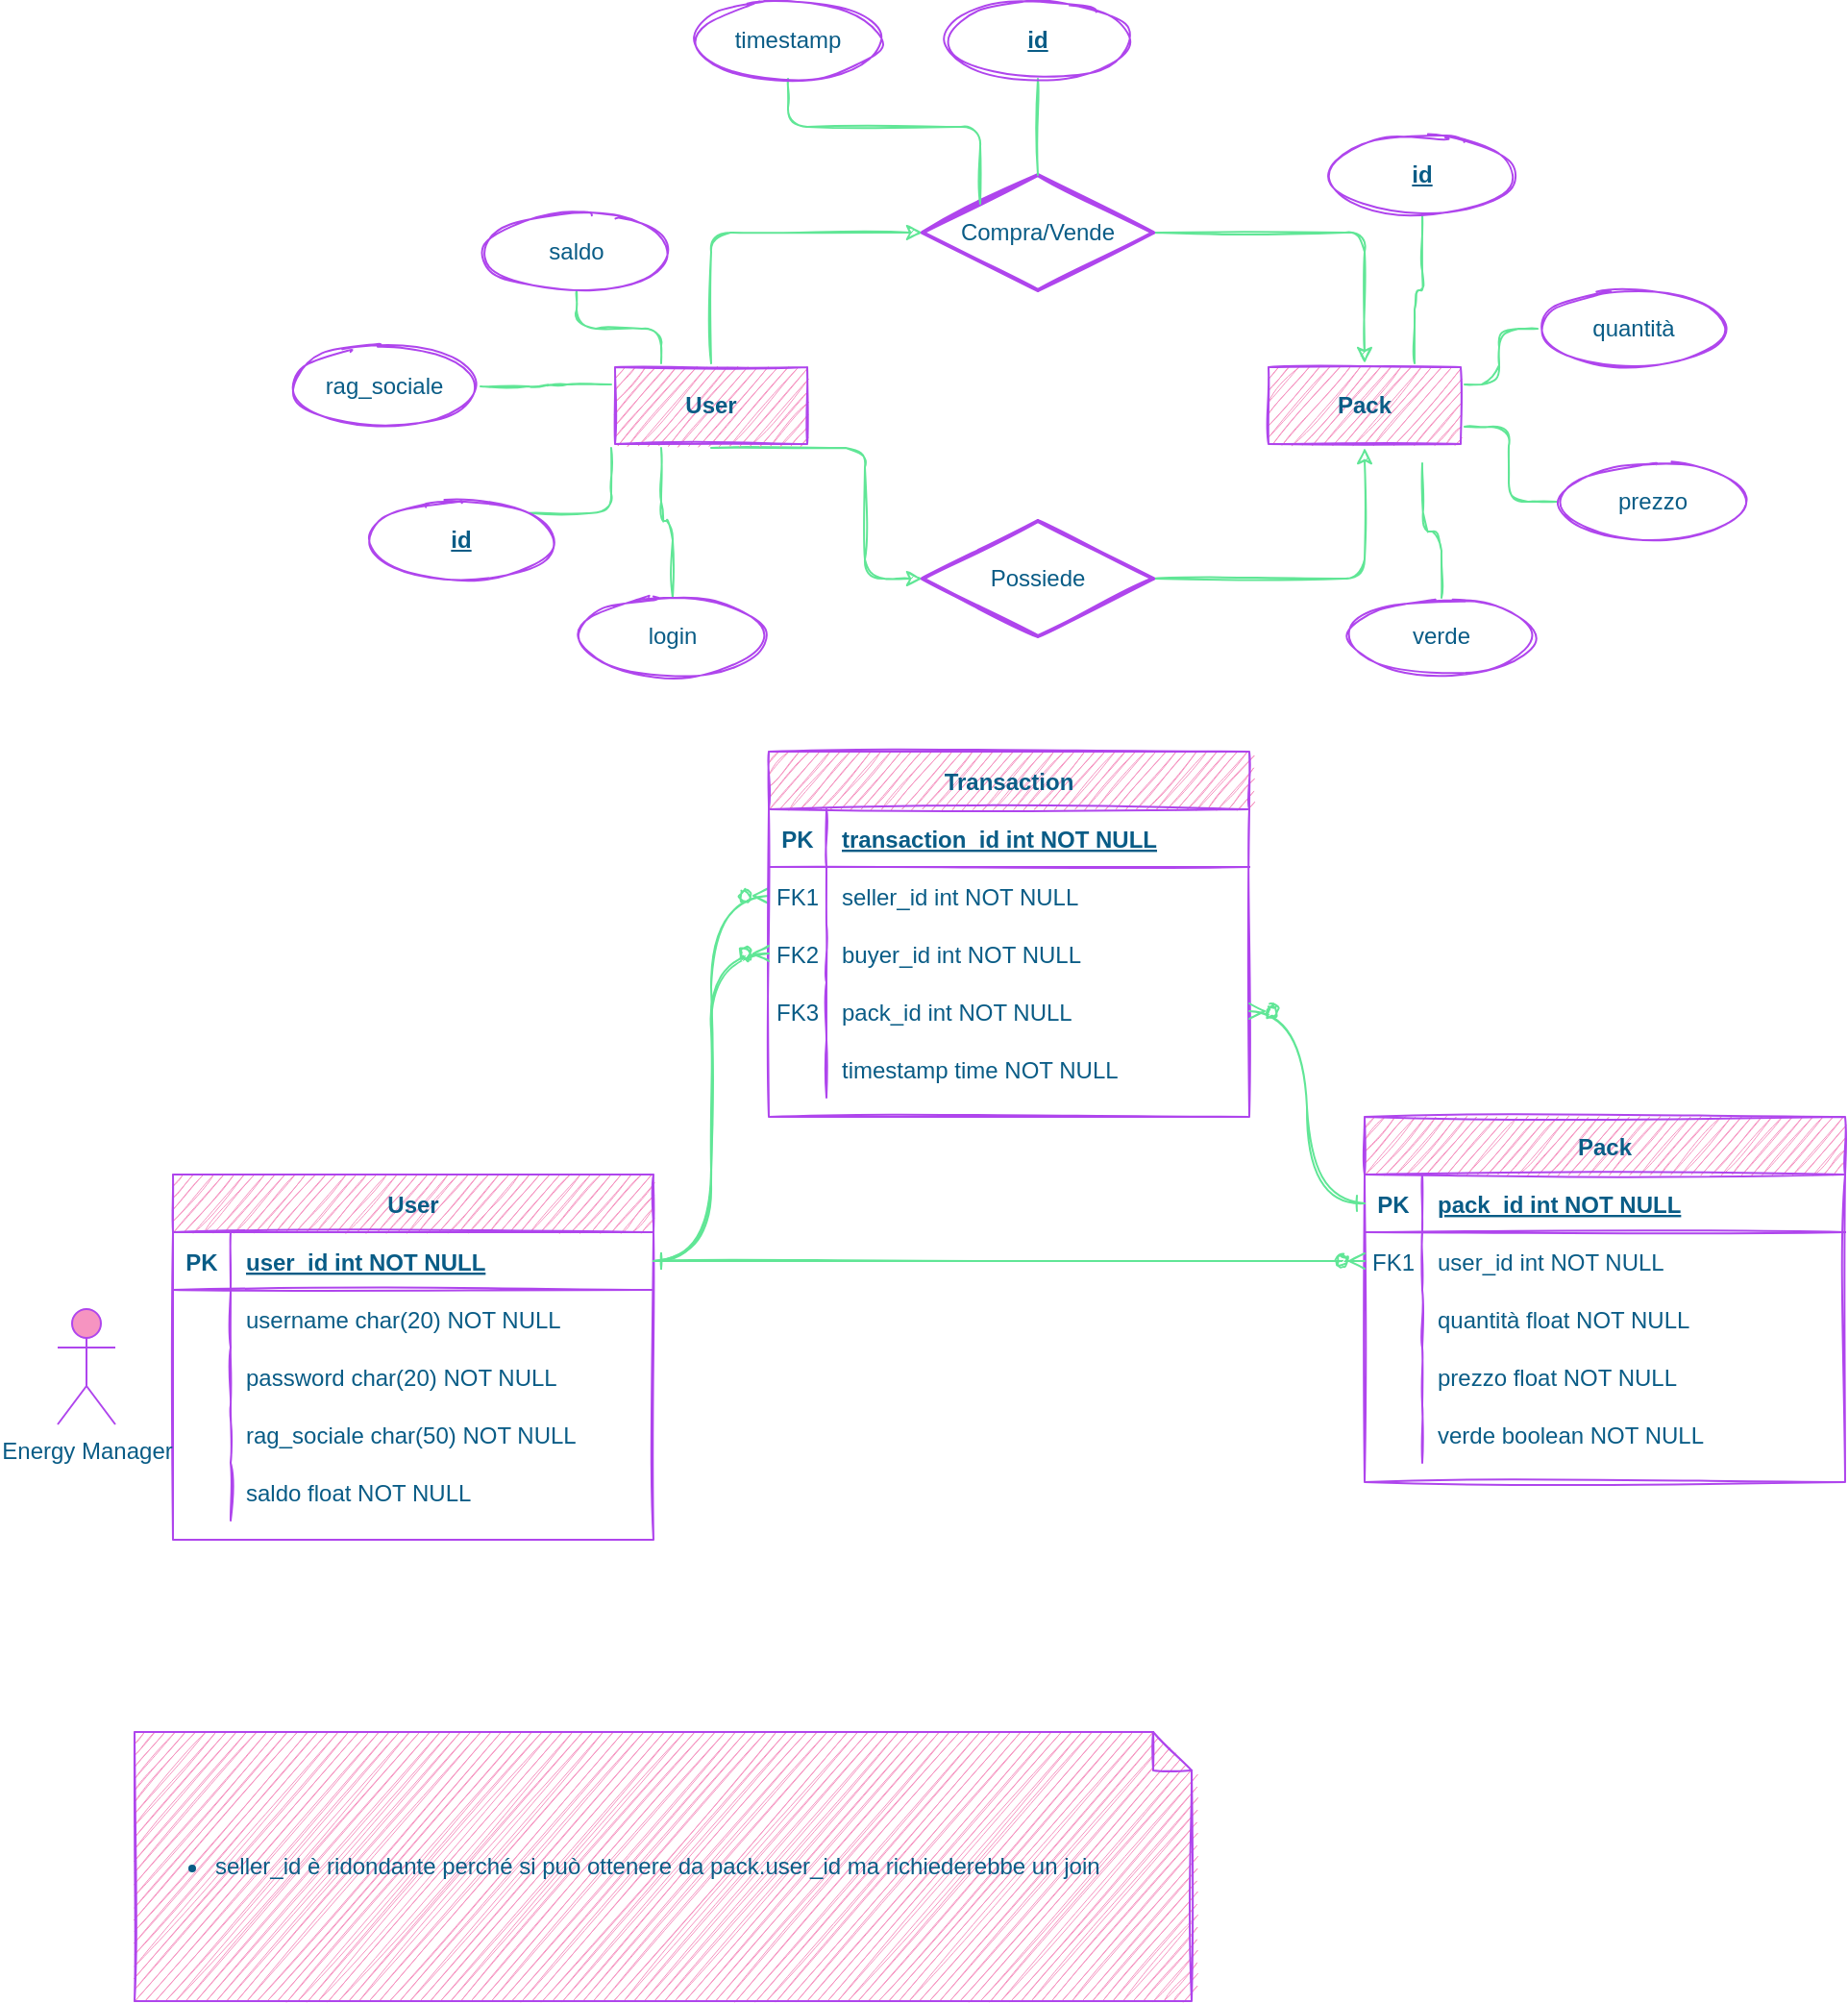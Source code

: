 <mxfile version="15.7.3" type="github">
  <diagram id="R2lEEEUBdFMjLlhIrx00" name="Page-1">
    <mxGraphModel dx="2148" dy="1965" grid="1" gridSize="10" guides="1" tooltips="1" connect="1" arrows="1" fold="1" page="1" pageScale="1" pageWidth="850" pageHeight="1100" math="0" shadow="0" extFonts="Permanent Marker^https://fonts.googleapis.com/css?family=Permanent+Marker">
      <root>
        <mxCell id="0" />
        <mxCell id="1" parent="0" />
        <mxCell id="C-vyLk0tnHw3VtMMgP7b-1" value="" style="edgeStyle=entityRelationEdgeStyle;endArrow=ERzeroToMany;startArrow=ERone;endFill=1;startFill=0;entryX=0;entryY=0.5;entryDx=0;entryDy=0;sketch=1;rounded=0;curved=1;strokeColor=#60E696;fontColor=#095C86;" parent="1" source="C-vyLk0tnHw3VtMMgP7b-24" target="C-vyLk0tnHw3VtMMgP7b-6" edge="1">
          <mxGeometry width="100" height="100" relative="1" as="geometry">
            <mxPoint x="370" y="490" as="sourcePoint" />
            <mxPoint x="440" y="620" as="targetPoint" />
          </mxGeometry>
        </mxCell>
        <mxCell id="C-vyLk0tnHw3VtMMgP7b-2" value="Transaction" style="shape=table;startSize=30;container=1;collapsible=1;childLayout=tableLayout;fixedRows=1;rowLines=0;fontStyle=1;align=center;resizeLast=1;sketch=1;rounded=0;fillColor=#F694C1;strokeColor=#AF45ED;fontColor=#095C86;" parent="1" vertex="1">
          <mxGeometry x="380" y="260" width="250" height="190" as="geometry" />
        </mxCell>
        <mxCell id="C-vyLk0tnHw3VtMMgP7b-3" value="" style="shape=partialRectangle;collapsible=0;dropTarget=0;pointerEvents=0;fillColor=none;points=[[0,0.5],[1,0.5]];portConstraint=eastwest;top=0;left=0;right=0;bottom=1;sketch=1;rounded=0;strokeColor=#AF45ED;fontColor=#095C86;" parent="C-vyLk0tnHw3VtMMgP7b-2" vertex="1">
          <mxGeometry y="30" width="250" height="30" as="geometry" />
        </mxCell>
        <mxCell id="C-vyLk0tnHw3VtMMgP7b-4" value="PK" style="shape=partialRectangle;overflow=hidden;connectable=0;fillColor=none;top=0;left=0;bottom=0;right=0;fontStyle=1;sketch=1;rounded=0;strokeColor=#AF45ED;fontColor=#095C86;" parent="C-vyLk0tnHw3VtMMgP7b-3" vertex="1">
          <mxGeometry width="30" height="30" as="geometry">
            <mxRectangle width="30" height="30" as="alternateBounds" />
          </mxGeometry>
        </mxCell>
        <mxCell id="C-vyLk0tnHw3VtMMgP7b-5" value="transaction_id int NOT NULL " style="shape=partialRectangle;overflow=hidden;connectable=0;fillColor=none;top=0;left=0;bottom=0;right=0;align=left;spacingLeft=6;fontStyle=5;sketch=1;rounded=0;strokeColor=#AF45ED;fontColor=#095C86;" parent="C-vyLk0tnHw3VtMMgP7b-3" vertex="1">
          <mxGeometry x="30" width="220" height="30" as="geometry">
            <mxRectangle width="220" height="30" as="alternateBounds" />
          </mxGeometry>
        </mxCell>
        <mxCell id="C-vyLk0tnHw3VtMMgP7b-6" value="" style="shape=partialRectangle;collapsible=0;dropTarget=0;pointerEvents=0;fillColor=none;points=[[0,0.5],[1,0.5]];portConstraint=eastwest;top=0;left=0;right=0;bottom=0;sketch=1;rounded=0;strokeColor=#AF45ED;fontColor=#095C86;" parent="C-vyLk0tnHw3VtMMgP7b-2" vertex="1">
          <mxGeometry y="60" width="250" height="30" as="geometry" />
        </mxCell>
        <mxCell id="C-vyLk0tnHw3VtMMgP7b-7" value="FK1" style="shape=partialRectangle;overflow=hidden;connectable=0;fillColor=none;top=0;left=0;bottom=0;right=0;sketch=1;rounded=0;strokeColor=#AF45ED;fontColor=#095C86;" parent="C-vyLk0tnHw3VtMMgP7b-6" vertex="1">
          <mxGeometry width="30" height="30" as="geometry">
            <mxRectangle width="30" height="30" as="alternateBounds" />
          </mxGeometry>
        </mxCell>
        <mxCell id="C-vyLk0tnHw3VtMMgP7b-8" value="seller_id int NOT NULL" style="shape=partialRectangle;overflow=hidden;connectable=0;fillColor=none;top=0;left=0;bottom=0;right=0;align=left;spacingLeft=6;sketch=1;rounded=0;strokeColor=#AF45ED;fontColor=#095C86;" parent="C-vyLk0tnHw3VtMMgP7b-6" vertex="1">
          <mxGeometry x="30" width="220" height="30" as="geometry">
            <mxRectangle width="220" height="30" as="alternateBounds" />
          </mxGeometry>
        </mxCell>
        <mxCell id="VurTRdp8EclPyEUgKYpw-1" value="" style="shape=partialRectangle;collapsible=0;dropTarget=0;pointerEvents=0;fillColor=none;points=[[0,0.5],[1,0.5]];portConstraint=eastwest;top=0;left=0;right=0;bottom=0;sketch=1;rounded=0;strokeColor=#AF45ED;fontColor=#095C86;" vertex="1" parent="C-vyLk0tnHw3VtMMgP7b-2">
          <mxGeometry y="90" width="250" height="30" as="geometry" />
        </mxCell>
        <mxCell id="VurTRdp8EclPyEUgKYpw-2" value="FK2" style="shape=partialRectangle;overflow=hidden;connectable=0;fillColor=none;top=0;left=0;bottom=0;right=0;sketch=1;rounded=0;strokeColor=#AF45ED;fontColor=#095C86;" vertex="1" parent="VurTRdp8EclPyEUgKYpw-1">
          <mxGeometry width="30" height="30" as="geometry">
            <mxRectangle width="30" height="30" as="alternateBounds" />
          </mxGeometry>
        </mxCell>
        <mxCell id="VurTRdp8EclPyEUgKYpw-3" value="buyer_id int NOT NULL" style="shape=partialRectangle;overflow=hidden;connectable=0;fillColor=none;top=0;left=0;bottom=0;right=0;align=left;spacingLeft=6;sketch=1;rounded=0;strokeColor=#AF45ED;fontColor=#095C86;" vertex="1" parent="VurTRdp8EclPyEUgKYpw-1">
          <mxGeometry x="30" width="220" height="30" as="geometry">
            <mxRectangle width="220" height="30" as="alternateBounds" />
          </mxGeometry>
        </mxCell>
        <mxCell id="C-vyLk0tnHw3VtMMgP7b-9" value="" style="shape=partialRectangle;collapsible=0;dropTarget=0;pointerEvents=0;fillColor=none;points=[[0,0.5],[1,0.5]];portConstraint=eastwest;top=0;left=0;right=0;bottom=0;sketch=1;rounded=0;strokeColor=#AF45ED;fontColor=#095C86;" parent="C-vyLk0tnHw3VtMMgP7b-2" vertex="1">
          <mxGeometry y="120" width="250" height="30" as="geometry" />
        </mxCell>
        <mxCell id="C-vyLk0tnHw3VtMMgP7b-10" value="FK3" style="shape=partialRectangle;overflow=hidden;connectable=0;fillColor=none;top=0;left=0;bottom=0;right=0;sketch=1;rounded=0;strokeColor=#AF45ED;fontColor=#095C86;" parent="C-vyLk0tnHw3VtMMgP7b-9" vertex="1">
          <mxGeometry width="30" height="30" as="geometry">
            <mxRectangle width="30" height="30" as="alternateBounds" />
          </mxGeometry>
        </mxCell>
        <mxCell id="C-vyLk0tnHw3VtMMgP7b-11" value="pack_id int NOT NULL" style="shape=partialRectangle;overflow=hidden;connectable=0;fillColor=none;top=0;left=0;bottom=0;right=0;align=left;spacingLeft=6;sketch=1;rounded=0;strokeColor=#AF45ED;fontColor=#095C86;" parent="C-vyLk0tnHw3VtMMgP7b-9" vertex="1">
          <mxGeometry x="30" width="220" height="30" as="geometry">
            <mxRectangle width="220" height="30" as="alternateBounds" />
          </mxGeometry>
        </mxCell>
        <mxCell id="VurTRdp8EclPyEUgKYpw-6" value="" style="shape=partialRectangle;collapsible=0;dropTarget=0;pointerEvents=0;fillColor=none;points=[[0,0.5],[1,0.5]];portConstraint=eastwest;top=0;left=0;right=0;bottom=0;sketch=1;rounded=0;strokeColor=#AF45ED;fontColor=#095C86;" vertex="1" parent="C-vyLk0tnHw3VtMMgP7b-2">
          <mxGeometry y="150" width="250" height="30" as="geometry" />
        </mxCell>
        <mxCell id="VurTRdp8EclPyEUgKYpw-7" value="" style="shape=partialRectangle;overflow=hidden;connectable=0;fillColor=none;top=0;left=0;bottom=0;right=0;sketch=1;rounded=0;strokeColor=#AF45ED;fontColor=#095C86;" vertex="1" parent="VurTRdp8EclPyEUgKYpw-6">
          <mxGeometry width="30" height="30" as="geometry">
            <mxRectangle width="30" height="30" as="alternateBounds" />
          </mxGeometry>
        </mxCell>
        <mxCell id="VurTRdp8EclPyEUgKYpw-8" value="timestamp time NOT NULL" style="shape=partialRectangle;overflow=hidden;connectable=0;fillColor=none;top=0;left=0;bottom=0;right=0;align=left;spacingLeft=6;sketch=1;rounded=0;strokeColor=#AF45ED;fontColor=#095C86;" vertex="1" parent="VurTRdp8EclPyEUgKYpw-6">
          <mxGeometry x="30" width="220" height="30" as="geometry">
            <mxRectangle width="220" height="30" as="alternateBounds" />
          </mxGeometry>
        </mxCell>
        <mxCell id="C-vyLk0tnHw3VtMMgP7b-13" value="Pack" style="shape=table;startSize=30;container=1;collapsible=1;childLayout=tableLayout;fixedRows=1;rowLines=0;fontStyle=1;align=center;resizeLast=1;sketch=1;rounded=0;fillColor=#F694C1;strokeColor=#AF45ED;fontColor=#095C86;" parent="1" vertex="1">
          <mxGeometry x="690" y="450" width="250" height="190" as="geometry" />
        </mxCell>
        <mxCell id="C-vyLk0tnHw3VtMMgP7b-14" value="" style="shape=partialRectangle;collapsible=0;dropTarget=0;pointerEvents=0;fillColor=none;points=[[0,0.5],[1,0.5]];portConstraint=eastwest;top=0;left=0;right=0;bottom=1;sketch=1;rounded=0;strokeColor=#AF45ED;fontColor=#095C86;" parent="C-vyLk0tnHw3VtMMgP7b-13" vertex="1">
          <mxGeometry y="30" width="250" height="30" as="geometry" />
        </mxCell>
        <mxCell id="C-vyLk0tnHw3VtMMgP7b-15" value="PK" style="shape=partialRectangle;overflow=hidden;connectable=0;fillColor=none;top=0;left=0;bottom=0;right=0;fontStyle=1;sketch=1;rounded=0;strokeColor=#AF45ED;fontColor=#095C86;" parent="C-vyLk0tnHw3VtMMgP7b-14" vertex="1">
          <mxGeometry width="30" height="30" as="geometry">
            <mxRectangle width="30" height="30" as="alternateBounds" />
          </mxGeometry>
        </mxCell>
        <mxCell id="C-vyLk0tnHw3VtMMgP7b-16" value="pack_id int NOT NULL " style="shape=partialRectangle;overflow=hidden;connectable=0;fillColor=none;top=0;left=0;bottom=0;right=0;align=left;spacingLeft=6;fontStyle=5;sketch=1;rounded=0;strokeColor=#AF45ED;fontColor=#095C86;" parent="C-vyLk0tnHw3VtMMgP7b-14" vertex="1">
          <mxGeometry x="30" width="220" height="30" as="geometry">
            <mxRectangle width="220" height="30" as="alternateBounds" />
          </mxGeometry>
        </mxCell>
        <mxCell id="C-vyLk0tnHw3VtMMgP7b-17" value="" style="shape=partialRectangle;collapsible=0;dropTarget=0;pointerEvents=0;fillColor=none;points=[[0,0.5],[1,0.5]];portConstraint=eastwest;top=0;left=0;right=0;bottom=0;sketch=1;rounded=0;strokeColor=#AF45ED;fontColor=#095C86;" parent="C-vyLk0tnHw3VtMMgP7b-13" vertex="1">
          <mxGeometry y="60" width="250" height="30" as="geometry" />
        </mxCell>
        <mxCell id="C-vyLk0tnHw3VtMMgP7b-18" value="FK1" style="shape=partialRectangle;overflow=hidden;connectable=0;fillColor=none;top=0;left=0;bottom=0;right=0;sketch=1;rounded=0;strokeColor=#AF45ED;fontColor=#095C86;" parent="C-vyLk0tnHw3VtMMgP7b-17" vertex="1">
          <mxGeometry width="30" height="30" as="geometry">
            <mxRectangle width="30" height="30" as="alternateBounds" />
          </mxGeometry>
        </mxCell>
        <mxCell id="C-vyLk0tnHw3VtMMgP7b-19" value="user_id int NOT NULL" style="shape=partialRectangle;overflow=hidden;connectable=0;fillColor=none;top=0;left=0;bottom=0;right=0;align=left;spacingLeft=6;sketch=1;rounded=0;strokeColor=#AF45ED;fontColor=#095C86;" parent="C-vyLk0tnHw3VtMMgP7b-17" vertex="1">
          <mxGeometry x="30" width="220" height="30" as="geometry">
            <mxRectangle width="220" height="30" as="alternateBounds" />
          </mxGeometry>
        </mxCell>
        <mxCell id="C-vyLk0tnHw3VtMMgP7b-20" value="" style="shape=partialRectangle;collapsible=0;dropTarget=0;pointerEvents=0;fillColor=none;points=[[0,0.5],[1,0.5]];portConstraint=eastwest;top=0;left=0;right=0;bottom=0;sketch=1;rounded=0;strokeColor=#AF45ED;fontColor=#095C86;" parent="C-vyLk0tnHw3VtMMgP7b-13" vertex="1">
          <mxGeometry y="90" width="250" height="30" as="geometry" />
        </mxCell>
        <mxCell id="C-vyLk0tnHw3VtMMgP7b-21" value="" style="shape=partialRectangle;overflow=hidden;connectable=0;fillColor=none;top=0;left=0;bottom=0;right=0;sketch=1;rounded=0;strokeColor=#AF45ED;fontColor=#095C86;" parent="C-vyLk0tnHw3VtMMgP7b-20" vertex="1">
          <mxGeometry width="30" height="30" as="geometry">
            <mxRectangle width="30" height="30" as="alternateBounds" />
          </mxGeometry>
        </mxCell>
        <mxCell id="C-vyLk0tnHw3VtMMgP7b-22" value="quantità float NOT NULL" style="shape=partialRectangle;overflow=hidden;connectable=0;fillColor=none;top=0;left=0;bottom=0;right=0;align=left;spacingLeft=6;sketch=1;rounded=0;strokeColor=#AF45ED;fontColor=#095C86;" parent="C-vyLk0tnHw3VtMMgP7b-20" vertex="1">
          <mxGeometry x="30" width="220" height="30" as="geometry">
            <mxRectangle width="220" height="30" as="alternateBounds" />
          </mxGeometry>
        </mxCell>
        <mxCell id="VurTRdp8EclPyEUgKYpw-23" value="" style="shape=partialRectangle;collapsible=0;dropTarget=0;pointerEvents=0;fillColor=none;points=[[0,0.5],[1,0.5]];portConstraint=eastwest;top=0;left=0;right=0;bottom=0;sketch=1;rounded=0;strokeColor=#AF45ED;fontColor=#095C86;" vertex="1" parent="C-vyLk0tnHw3VtMMgP7b-13">
          <mxGeometry y="120" width="250" height="30" as="geometry" />
        </mxCell>
        <mxCell id="VurTRdp8EclPyEUgKYpw-24" value="" style="shape=partialRectangle;overflow=hidden;connectable=0;fillColor=none;top=0;left=0;bottom=0;right=0;sketch=1;rounded=0;strokeColor=#AF45ED;fontColor=#095C86;" vertex="1" parent="VurTRdp8EclPyEUgKYpw-23">
          <mxGeometry width="30" height="30" as="geometry">
            <mxRectangle width="30" height="30" as="alternateBounds" />
          </mxGeometry>
        </mxCell>
        <mxCell id="VurTRdp8EclPyEUgKYpw-25" value="prezzo float NOT NULL" style="shape=partialRectangle;overflow=hidden;connectable=0;fillColor=none;top=0;left=0;bottom=0;right=0;align=left;spacingLeft=6;sketch=1;rounded=0;strokeColor=#AF45ED;fontColor=#095C86;" vertex="1" parent="VurTRdp8EclPyEUgKYpw-23">
          <mxGeometry x="30" width="220" height="30" as="geometry">
            <mxRectangle width="220" height="30" as="alternateBounds" />
          </mxGeometry>
        </mxCell>
        <mxCell id="VurTRdp8EclPyEUgKYpw-26" value="" style="shape=partialRectangle;collapsible=0;dropTarget=0;pointerEvents=0;fillColor=none;points=[[0,0.5],[1,0.5]];portConstraint=eastwest;top=0;left=0;right=0;bottom=0;sketch=1;rounded=0;strokeColor=#AF45ED;fontColor=#095C86;" vertex="1" parent="C-vyLk0tnHw3VtMMgP7b-13">
          <mxGeometry y="150" width="250" height="30" as="geometry" />
        </mxCell>
        <mxCell id="VurTRdp8EclPyEUgKYpw-27" value="" style="shape=partialRectangle;overflow=hidden;connectable=0;fillColor=none;top=0;left=0;bottom=0;right=0;sketch=1;rounded=0;strokeColor=#AF45ED;fontColor=#095C86;" vertex="1" parent="VurTRdp8EclPyEUgKYpw-26">
          <mxGeometry width="30" height="30" as="geometry">
            <mxRectangle width="30" height="30" as="alternateBounds" />
          </mxGeometry>
        </mxCell>
        <mxCell id="VurTRdp8EclPyEUgKYpw-28" value="verde boolean NOT NULL" style="shape=partialRectangle;overflow=hidden;connectable=0;fillColor=none;top=0;left=0;bottom=0;right=0;align=left;spacingLeft=6;sketch=1;rounded=0;strokeColor=#AF45ED;fontColor=#095C86;" vertex="1" parent="VurTRdp8EclPyEUgKYpw-26">
          <mxGeometry x="30" width="220" height="30" as="geometry">
            <mxRectangle width="220" height="30" as="alternateBounds" />
          </mxGeometry>
        </mxCell>
        <mxCell id="C-vyLk0tnHw3VtMMgP7b-23" value="User" style="shape=table;startSize=30;container=1;collapsible=1;childLayout=tableLayout;fixedRows=1;rowLines=0;fontStyle=1;align=center;resizeLast=1;sketch=1;rounded=0;fillColor=#F694C1;strokeColor=#AF45ED;fontColor=#095C86;" parent="1" vertex="1">
          <mxGeometry x="70" y="480" width="250" height="190" as="geometry" />
        </mxCell>
        <mxCell id="C-vyLk0tnHw3VtMMgP7b-24" value="" style="shape=partialRectangle;collapsible=0;dropTarget=0;pointerEvents=0;fillColor=none;points=[[0,0.5],[1,0.5]];portConstraint=eastwest;top=0;left=0;right=0;bottom=1;sketch=1;rounded=0;strokeColor=#AF45ED;fontColor=#095C86;" parent="C-vyLk0tnHw3VtMMgP7b-23" vertex="1">
          <mxGeometry y="30" width="250" height="30" as="geometry" />
        </mxCell>
        <mxCell id="C-vyLk0tnHw3VtMMgP7b-25" value="PK" style="shape=partialRectangle;overflow=hidden;connectable=0;fillColor=none;top=0;left=0;bottom=0;right=0;fontStyle=1;sketch=1;rounded=0;strokeColor=#AF45ED;fontColor=#095C86;" parent="C-vyLk0tnHw3VtMMgP7b-24" vertex="1">
          <mxGeometry width="30" height="30" as="geometry">
            <mxRectangle width="30" height="30" as="alternateBounds" />
          </mxGeometry>
        </mxCell>
        <mxCell id="C-vyLk0tnHw3VtMMgP7b-26" value="user_id int NOT NULL " style="shape=partialRectangle;overflow=hidden;connectable=0;fillColor=none;top=0;left=0;bottom=0;right=0;align=left;spacingLeft=6;fontStyle=5;sketch=1;rounded=0;strokeColor=#AF45ED;fontColor=#095C86;" parent="C-vyLk0tnHw3VtMMgP7b-24" vertex="1">
          <mxGeometry x="30" width="220" height="30" as="geometry">
            <mxRectangle width="220" height="30" as="alternateBounds" />
          </mxGeometry>
        </mxCell>
        <mxCell id="C-vyLk0tnHw3VtMMgP7b-27" value="" style="shape=partialRectangle;collapsible=0;dropTarget=0;pointerEvents=0;fillColor=none;points=[[0,0.5],[1,0.5]];portConstraint=eastwest;top=0;left=0;right=0;bottom=0;sketch=1;rounded=0;strokeColor=#AF45ED;fontColor=#095C86;" parent="C-vyLk0tnHw3VtMMgP7b-23" vertex="1">
          <mxGeometry y="60" width="250" height="30" as="geometry" />
        </mxCell>
        <mxCell id="C-vyLk0tnHw3VtMMgP7b-28" value="" style="shape=partialRectangle;overflow=hidden;connectable=0;fillColor=none;top=0;left=0;bottom=0;right=0;sketch=1;rounded=0;strokeColor=#AF45ED;fontColor=#095C86;" parent="C-vyLk0tnHw3VtMMgP7b-27" vertex="1">
          <mxGeometry width="30" height="30" as="geometry">
            <mxRectangle width="30" height="30" as="alternateBounds" />
          </mxGeometry>
        </mxCell>
        <mxCell id="C-vyLk0tnHw3VtMMgP7b-29" value="username char(20) NOT NULL" style="shape=partialRectangle;overflow=hidden;connectable=0;fillColor=none;top=0;left=0;bottom=0;right=0;align=left;spacingLeft=6;sketch=1;rounded=0;strokeColor=#AF45ED;fontColor=#095C86;" parent="C-vyLk0tnHw3VtMMgP7b-27" vertex="1">
          <mxGeometry x="30" width="220" height="30" as="geometry">
            <mxRectangle width="220" height="30" as="alternateBounds" />
          </mxGeometry>
        </mxCell>
        <mxCell id="VurTRdp8EclPyEUgKYpw-14" value="" style="shape=partialRectangle;collapsible=0;dropTarget=0;pointerEvents=0;fillColor=none;points=[[0,0.5],[1,0.5]];portConstraint=eastwest;top=0;left=0;right=0;bottom=0;sketch=1;rounded=0;strokeColor=#AF45ED;fontColor=#095C86;" vertex="1" parent="C-vyLk0tnHw3VtMMgP7b-23">
          <mxGeometry y="90" width="250" height="30" as="geometry" />
        </mxCell>
        <mxCell id="VurTRdp8EclPyEUgKYpw-15" value="" style="shape=partialRectangle;overflow=hidden;connectable=0;fillColor=none;top=0;left=0;bottom=0;right=0;sketch=1;rounded=0;strokeColor=#AF45ED;fontColor=#095C86;" vertex="1" parent="VurTRdp8EclPyEUgKYpw-14">
          <mxGeometry width="30" height="30" as="geometry">
            <mxRectangle width="30" height="30" as="alternateBounds" />
          </mxGeometry>
        </mxCell>
        <mxCell id="VurTRdp8EclPyEUgKYpw-16" value="password char(20) NOT NULL" style="shape=partialRectangle;overflow=hidden;connectable=0;fillColor=none;top=0;left=0;bottom=0;right=0;align=left;spacingLeft=6;sketch=1;rounded=0;strokeColor=#AF45ED;fontColor=#095C86;" vertex="1" parent="VurTRdp8EclPyEUgKYpw-14">
          <mxGeometry x="30" width="220" height="30" as="geometry">
            <mxRectangle width="220" height="30" as="alternateBounds" />
          </mxGeometry>
        </mxCell>
        <mxCell id="VurTRdp8EclPyEUgKYpw-17" value="" style="shape=partialRectangle;collapsible=0;dropTarget=0;pointerEvents=0;fillColor=none;points=[[0,0.5],[1,0.5]];portConstraint=eastwest;top=0;left=0;right=0;bottom=0;sketch=1;rounded=0;strokeColor=#AF45ED;fontColor=#095C86;" vertex="1" parent="C-vyLk0tnHw3VtMMgP7b-23">
          <mxGeometry y="120" width="250" height="30" as="geometry" />
        </mxCell>
        <mxCell id="VurTRdp8EclPyEUgKYpw-18" value="" style="shape=partialRectangle;overflow=hidden;connectable=0;fillColor=none;top=0;left=0;bottom=0;right=0;sketch=1;rounded=0;strokeColor=#AF45ED;fontColor=#095C86;" vertex="1" parent="VurTRdp8EclPyEUgKYpw-17">
          <mxGeometry width="30" height="30" as="geometry">
            <mxRectangle width="30" height="30" as="alternateBounds" />
          </mxGeometry>
        </mxCell>
        <mxCell id="VurTRdp8EclPyEUgKYpw-19" value="rag_sociale char(50) NOT NULL" style="shape=partialRectangle;overflow=hidden;connectable=0;fillColor=none;top=0;left=0;bottom=0;right=0;align=left;spacingLeft=6;sketch=1;rounded=0;strokeColor=#AF45ED;fontColor=#095C86;" vertex="1" parent="VurTRdp8EclPyEUgKYpw-17">
          <mxGeometry x="30" width="220" height="30" as="geometry">
            <mxRectangle width="220" height="30" as="alternateBounds" />
          </mxGeometry>
        </mxCell>
        <mxCell id="VurTRdp8EclPyEUgKYpw-20" value="" style="shape=partialRectangle;collapsible=0;dropTarget=0;pointerEvents=0;fillColor=none;points=[[0,0.5],[1,0.5]];portConstraint=eastwest;top=0;left=0;right=0;bottom=0;sketch=1;rounded=0;strokeColor=#AF45ED;fontColor=#095C86;" vertex="1" parent="C-vyLk0tnHw3VtMMgP7b-23">
          <mxGeometry y="150" width="250" height="30" as="geometry" />
        </mxCell>
        <mxCell id="VurTRdp8EclPyEUgKYpw-21" value="" style="shape=partialRectangle;overflow=hidden;connectable=0;fillColor=none;top=0;left=0;bottom=0;right=0;sketch=1;rounded=0;strokeColor=#AF45ED;fontColor=#095C86;" vertex="1" parent="VurTRdp8EclPyEUgKYpw-20">
          <mxGeometry width="30" height="30" as="geometry">
            <mxRectangle width="30" height="30" as="alternateBounds" />
          </mxGeometry>
        </mxCell>
        <mxCell id="VurTRdp8EclPyEUgKYpw-22" value="saldo float NOT NULL" style="shape=partialRectangle;overflow=hidden;connectable=0;fillColor=none;top=0;left=0;bottom=0;right=0;align=left;spacingLeft=6;sketch=1;rounded=0;strokeColor=#AF45ED;fontColor=#095C86;" vertex="1" parent="VurTRdp8EclPyEUgKYpw-20">
          <mxGeometry x="30" width="220" height="30" as="geometry">
            <mxRectangle width="220" height="30" as="alternateBounds" />
          </mxGeometry>
        </mxCell>
        <mxCell id="VurTRdp8EclPyEUgKYpw-4" value="Energy Manager" style="shape=umlActor;verticalLabelPosition=bottom;verticalAlign=top;html=1;outlineConnect=0;rounded=0;sketch=0;fontColor=#095C86;strokeColor=#AF45ED;fillColor=#F694C1;" vertex="1" parent="1">
          <mxGeometry x="10" y="550" width="30" height="60" as="geometry" />
        </mxCell>
        <mxCell id="VurTRdp8EclPyEUgKYpw-10" value="&lt;ul&gt;&lt;li&gt;&lt;div&gt;seller_id è ridondante perché si può ottenere da pack.user_id ma richiederebbe un join&lt;/div&gt;&lt;/li&gt;&lt;/ul&gt;" style="shape=note;size=20;whiteSpace=wrap;html=1;rounded=0;sketch=1;strokeColor=#AF45ED;fillColor=#F694C1;align=left;fontColor=#095C86;fillStyle=hachure;" vertex="1" parent="1">
          <mxGeometry x="50" y="770" width="550" height="140" as="geometry" />
        </mxCell>
        <mxCell id="VurTRdp8EclPyEUgKYpw-12" value="" style="edgeStyle=entityRelationEdgeStyle;endArrow=ERzeroToMany;startArrow=ERone;endFill=1;startFill=0;entryX=0;entryY=0.5;entryDx=0;entryDy=0;sketch=1;rounded=0;curved=1;strokeColor=#60E696;fontColor=#095C86;exitX=1;exitY=0.5;exitDx=0;exitDy=0;" edge="1" parent="1" source="C-vyLk0tnHw3VtMMgP7b-24" target="VurTRdp8EclPyEUgKYpw-1">
          <mxGeometry width="100" height="100" relative="1" as="geometry">
            <mxPoint x="310" y="510" as="sourcePoint" />
            <mxPoint x="400" y="425" as="targetPoint" />
          </mxGeometry>
        </mxCell>
        <mxCell id="C-vyLk0tnHw3VtMMgP7b-12" value="" style="edgeStyle=entityRelationEdgeStyle;endArrow=ERzeroToMany;startArrow=ERone;endFill=1;startFill=0;entryX=1;entryY=0.5;entryDx=0;entryDy=0;exitX=0;exitY=0.5;exitDx=0;exitDy=0;sketch=1;rounded=0;curved=1;strokeColor=#60E696;fontColor=#095C86;" parent="1" source="C-vyLk0tnHw3VtMMgP7b-14" target="C-vyLk0tnHw3VtMMgP7b-9" edge="1">
          <mxGeometry width="100" height="100" relative="1" as="geometry">
            <mxPoint x="460" y="205" as="sourcePoint" />
            <mxPoint x="400" y="180" as="targetPoint" />
          </mxGeometry>
        </mxCell>
        <mxCell id="VurTRdp8EclPyEUgKYpw-13" value="" style="edgeStyle=entityRelationEdgeStyle;endArrow=ERzeroToMany;startArrow=ERone;endFill=1;startFill=0;entryX=0;entryY=0.5;entryDx=0;entryDy=0;sketch=1;rounded=0;curved=1;strokeColor=#60E696;fontColor=#095C86;" edge="1" parent="1" source="C-vyLk0tnHw3VtMMgP7b-24" target="C-vyLk0tnHw3VtMMgP7b-17">
          <mxGeometry width="100" height="100" relative="1" as="geometry">
            <mxPoint x="310" y="502" as="sourcePoint" />
            <mxPoint x="400" y="420" as="targetPoint" />
          </mxGeometry>
        </mxCell>
        <mxCell id="VurTRdp8EclPyEUgKYpw-51" style="edgeStyle=orthogonalEdgeStyle;curved=0;rounded=1;sketch=1;orthogonalLoop=1;jettySize=auto;html=1;exitX=1;exitY=0.75;exitDx=0;exitDy=0;entryX=0;entryY=0.5;entryDx=0;entryDy=0;fontColor=#095C86;endArrow=none;endFill=0;strokeColor=#60E696;fillColor=#F694C1;" edge="1" parent="1" source="VurTRdp8EclPyEUgKYpw-29" target="VurTRdp8EclPyEUgKYpw-34">
          <mxGeometry relative="1" as="geometry" />
        </mxCell>
        <mxCell id="VurTRdp8EclPyEUgKYpw-52" style="edgeStyle=orthogonalEdgeStyle;curved=0;rounded=1;sketch=1;orthogonalLoop=1;jettySize=auto;html=1;exitX=1;exitY=0.25;exitDx=0;exitDy=0;entryX=0;entryY=0.5;entryDx=0;entryDy=0;fontColor=#095C86;endArrow=none;endFill=0;strokeColor=#60E696;fillColor=#F694C1;" edge="1" parent="1" source="VurTRdp8EclPyEUgKYpw-29" target="VurTRdp8EclPyEUgKYpw-35">
          <mxGeometry relative="1" as="geometry" />
        </mxCell>
        <mxCell id="VurTRdp8EclPyEUgKYpw-53" style="edgeStyle=orthogonalEdgeStyle;curved=0;rounded=1;sketch=1;orthogonalLoop=1;jettySize=auto;html=1;exitX=0.75;exitY=0;exitDx=0;exitDy=0;entryX=0.5;entryY=1;entryDx=0;entryDy=0;fontColor=#095C86;endArrow=none;endFill=0;strokeColor=#60E696;fillColor=#F694C1;" edge="1" parent="1" source="VurTRdp8EclPyEUgKYpw-29" target="VurTRdp8EclPyEUgKYpw-37">
          <mxGeometry relative="1" as="geometry" />
        </mxCell>
        <mxCell id="VurTRdp8EclPyEUgKYpw-29" value="&lt;b&gt;Pack&lt;/b&gt;" style="whiteSpace=wrap;html=1;align=center;rounded=0;sketch=1;fontColor=#095C86;strokeColor=#AF45ED;fillColor=#F694C1;strokeWidth=1;perimeterSpacing=2;" vertex="1" parent="1">
          <mxGeometry x="640" y="60" width="100" height="40" as="geometry" />
        </mxCell>
        <mxCell id="VurTRdp8EclPyEUgKYpw-44" style="edgeStyle=orthogonalEdgeStyle;curved=0;rounded=1;sketch=1;orthogonalLoop=1;jettySize=auto;html=1;exitX=0.5;exitY=1;exitDx=0;exitDy=0;entryX=0;entryY=0.5;entryDx=0;entryDy=0;fontColor=#095C86;strokeColor=#60E696;fillColor=#F694C1;endArrow=classic;endFill=1;" edge="1" parent="1" source="VurTRdp8EclPyEUgKYpw-30" target="VurTRdp8EclPyEUgKYpw-31">
          <mxGeometry relative="1" as="geometry" />
        </mxCell>
        <mxCell id="VurTRdp8EclPyEUgKYpw-30" value="&lt;b&gt;User&lt;/b&gt;" style="whiteSpace=wrap;html=1;align=center;rounded=0;sketch=1;fontColor=#095C86;strokeColor=#AF45ED;fillColor=#F694C1;perimeterSpacing=2;" vertex="1" parent="1">
          <mxGeometry x="300" y="60" width="100" height="40" as="geometry" />
        </mxCell>
        <mxCell id="VurTRdp8EclPyEUgKYpw-45" style="edgeStyle=orthogonalEdgeStyle;curved=0;rounded=1;sketch=1;orthogonalLoop=1;jettySize=auto;html=1;exitX=1;exitY=0.5;exitDx=0;exitDy=0;entryX=0.5;entryY=1;entryDx=0;entryDy=0;fontColor=#095C86;strokeColor=#60E696;fillColor=#F694C1;endArrow=classic;endFill=1;" edge="1" parent="1" source="VurTRdp8EclPyEUgKYpw-31" target="VurTRdp8EclPyEUgKYpw-29">
          <mxGeometry relative="1" as="geometry" />
        </mxCell>
        <mxCell id="VurTRdp8EclPyEUgKYpw-31" value="Possiede" style="shape=rhombus;perimeter=rhombusPerimeter;whiteSpace=wrap;html=1;align=center;rounded=0;sketch=1;fontColor=#095C86;strokeColor=#AF45ED;fillColor=none;strokeWidth=2;" vertex="1" parent="1">
          <mxGeometry x="460" y="140" width="120" height="60" as="geometry" />
        </mxCell>
        <mxCell id="VurTRdp8EclPyEUgKYpw-42" style="edgeStyle=orthogonalEdgeStyle;curved=0;rounded=1;sketch=1;orthogonalLoop=1;jettySize=auto;html=1;exitX=0.5;exitY=0;exitDx=0;exitDy=0;entryX=0;entryY=0.5;entryDx=0;entryDy=0;fontColor=#095C86;strokeColor=#60E696;fillColor=#F694C1;endArrow=classic;endFill=1;" edge="1" parent="1" source="VurTRdp8EclPyEUgKYpw-30" target="VurTRdp8EclPyEUgKYpw-32">
          <mxGeometry relative="1" as="geometry">
            <Array as="points">
              <mxPoint x="350" y="-10" />
            </Array>
          </mxGeometry>
        </mxCell>
        <mxCell id="VurTRdp8EclPyEUgKYpw-43" style="edgeStyle=orthogonalEdgeStyle;curved=0;rounded=1;sketch=1;orthogonalLoop=1;jettySize=auto;html=1;exitX=1;exitY=0.5;exitDx=0;exitDy=0;entryX=0.5;entryY=0;entryDx=0;entryDy=0;fontColor=#095C86;strokeColor=#60E696;fillColor=#F694C1;endArrow=classic;endFill=1;" edge="1" parent="1" source="VurTRdp8EclPyEUgKYpw-32" target="VurTRdp8EclPyEUgKYpw-29">
          <mxGeometry relative="1" as="geometry" />
        </mxCell>
        <mxCell id="VurTRdp8EclPyEUgKYpw-32" value="Compra/Vende" style="shape=rhombus;perimeter=rhombusPerimeter;whiteSpace=wrap;html=1;align=center;rounded=0;sketch=1;fontColor=#095C86;strokeColor=#AF45ED;fillColor=none;strokeWidth=2;" vertex="1" parent="1">
          <mxGeometry x="460" y="-40" width="120" height="60" as="geometry" />
        </mxCell>
        <mxCell id="VurTRdp8EclPyEUgKYpw-50" style="edgeStyle=orthogonalEdgeStyle;curved=0;rounded=1;sketch=1;orthogonalLoop=1;jettySize=auto;html=1;exitX=0.5;exitY=0;exitDx=0;exitDy=0;fontColor=#095C86;endArrow=none;endFill=0;strokeColor=#60E696;fillColor=#F694C1;" edge="1" parent="1" source="VurTRdp8EclPyEUgKYpw-33">
          <mxGeometry relative="1" as="geometry">
            <mxPoint x="720" y="110" as="targetPoint" />
          </mxGeometry>
        </mxCell>
        <mxCell id="VurTRdp8EclPyEUgKYpw-33" value="verde" style="ellipse;whiteSpace=wrap;html=1;align=center;rounded=0;sketch=1;fontColor=#095C86;strokeColor=#AF45ED;fillColor=none;" vertex="1" parent="1">
          <mxGeometry x="680" y="180" width="100" height="40" as="geometry" />
        </mxCell>
        <mxCell id="VurTRdp8EclPyEUgKYpw-34" value="prezzo" style="ellipse;whiteSpace=wrap;html=1;align=center;rounded=0;sketch=1;fontColor=#095C86;strokeColor=#AF45ED;fillColor=none;" vertex="1" parent="1">
          <mxGeometry x="790" y="110" width="100" height="40" as="geometry" />
        </mxCell>
        <mxCell id="VurTRdp8EclPyEUgKYpw-35" value="quantità" style="ellipse;whiteSpace=wrap;html=1;align=center;rounded=0;sketch=1;fontColor=#095C86;strokeColor=#AF45ED;fillColor=none;" vertex="1" parent="1">
          <mxGeometry x="780" y="20" width="100" height="40" as="geometry" />
        </mxCell>
        <mxCell id="VurTRdp8EclPyEUgKYpw-54" style="edgeStyle=orthogonalEdgeStyle;curved=0;rounded=1;sketch=1;orthogonalLoop=1;jettySize=auto;html=1;exitX=0.5;exitY=1;exitDx=0;exitDy=0;entryX=0.5;entryY=0;entryDx=0;entryDy=0;fontColor=#095C86;endArrow=none;endFill=0;strokeColor=#60E696;fillColor=#F694C1;" edge="1" parent="1" source="VurTRdp8EclPyEUgKYpw-36" target="VurTRdp8EclPyEUgKYpw-32">
          <mxGeometry relative="1" as="geometry" />
        </mxCell>
        <mxCell id="VurTRdp8EclPyEUgKYpw-36" value="&lt;b&gt;id&lt;/b&gt;" style="ellipse;whiteSpace=wrap;html=1;align=center;fontStyle=4;rounded=0;sketch=1;fontColor=#095C86;strokeColor=#AF45ED;fillColor=none;" vertex="1" parent="1">
          <mxGeometry x="470" y="-130" width="100" height="40" as="geometry" />
        </mxCell>
        <mxCell id="VurTRdp8EclPyEUgKYpw-37" value="&lt;b&gt;id&lt;/b&gt;" style="ellipse;whiteSpace=wrap;html=1;align=center;fontStyle=4;rounded=0;sketch=1;fontColor=#095C86;strokeColor=#AF45ED;fillColor=none;" vertex="1" parent="1">
          <mxGeometry x="670" y="-60" width="100" height="40" as="geometry" />
        </mxCell>
        <mxCell id="VurTRdp8EclPyEUgKYpw-48" style="edgeStyle=orthogonalEdgeStyle;curved=0;rounded=1;sketch=1;orthogonalLoop=1;jettySize=auto;html=1;exitX=1;exitY=0;exitDx=0;exitDy=0;entryX=0;entryY=1;entryDx=0;entryDy=0;fontColor=#095C86;endArrow=none;endFill=0;strokeColor=#60E696;fillColor=#F694C1;" edge="1" parent="1" source="VurTRdp8EclPyEUgKYpw-38" target="VurTRdp8EclPyEUgKYpw-30">
          <mxGeometry relative="1" as="geometry" />
        </mxCell>
        <mxCell id="VurTRdp8EclPyEUgKYpw-38" value="&lt;b&gt;id&lt;/b&gt;" style="ellipse;whiteSpace=wrap;html=1;align=center;fontStyle=4;rounded=0;sketch=1;fontColor=#095C86;strokeColor=#AF45ED;fillColor=none;" vertex="1" parent="1">
          <mxGeometry x="170" y="130" width="100" height="40" as="geometry" />
        </mxCell>
        <mxCell id="VurTRdp8EclPyEUgKYpw-47" style="edgeStyle=orthogonalEdgeStyle;curved=0;rounded=1;sketch=1;orthogonalLoop=1;jettySize=auto;html=1;exitX=1;exitY=0.5;exitDx=0;exitDy=0;entryX=0;entryY=0.25;entryDx=0;entryDy=0;fontColor=#095C86;endArrow=none;endFill=0;strokeColor=#60E696;fillColor=#F694C1;" edge="1" parent="1" source="VurTRdp8EclPyEUgKYpw-39" target="VurTRdp8EclPyEUgKYpw-30">
          <mxGeometry relative="1" as="geometry" />
        </mxCell>
        <mxCell id="VurTRdp8EclPyEUgKYpw-39" value="rag_sociale" style="ellipse;whiteSpace=wrap;html=1;align=center;rounded=0;sketch=1;fontColor=#095C86;strokeColor=#AF45ED;fillColor=none;" vertex="1" parent="1">
          <mxGeometry x="130" y="50" width="100" height="40" as="geometry" />
        </mxCell>
        <mxCell id="VurTRdp8EclPyEUgKYpw-46" style="edgeStyle=orthogonalEdgeStyle;curved=0;rounded=1;sketch=1;orthogonalLoop=1;jettySize=auto;html=1;exitX=0.5;exitY=1;exitDx=0;exitDy=0;entryX=0.25;entryY=0;entryDx=0;entryDy=0;fontColor=#095C86;endArrow=none;endFill=0;strokeColor=#60E696;fillColor=#F694C1;" edge="1" parent="1" source="VurTRdp8EclPyEUgKYpw-40" target="VurTRdp8EclPyEUgKYpw-30">
          <mxGeometry relative="1" as="geometry" />
        </mxCell>
        <mxCell id="VurTRdp8EclPyEUgKYpw-40" value="saldo" style="ellipse;whiteSpace=wrap;html=1;align=center;rounded=0;sketch=1;fontColor=#095C86;strokeColor=#AF45ED;fillColor=none;" vertex="1" parent="1">
          <mxGeometry x="230" y="-20" width="100" height="40" as="geometry" />
        </mxCell>
        <mxCell id="VurTRdp8EclPyEUgKYpw-49" style="edgeStyle=orthogonalEdgeStyle;curved=0;rounded=1;sketch=1;orthogonalLoop=1;jettySize=auto;html=1;exitX=0.5;exitY=0;exitDx=0;exitDy=0;entryX=0.25;entryY=1;entryDx=0;entryDy=0;fontColor=#095C86;endArrow=none;endFill=0;strokeColor=#60E696;fillColor=#F694C1;" edge="1" parent="1" source="VurTRdp8EclPyEUgKYpw-41" target="VurTRdp8EclPyEUgKYpw-30">
          <mxGeometry relative="1" as="geometry" />
        </mxCell>
        <mxCell id="VurTRdp8EclPyEUgKYpw-41" value="login" style="ellipse;whiteSpace=wrap;html=1;align=center;rounded=0;sketch=1;fontColor=#095C86;strokeColor=#AF45ED;fillColor=none;" vertex="1" parent="1">
          <mxGeometry x="280" y="180" width="100" height="40" as="geometry" />
        </mxCell>
        <mxCell id="VurTRdp8EclPyEUgKYpw-56" style="edgeStyle=orthogonalEdgeStyle;curved=0;rounded=1;sketch=1;orthogonalLoop=1;jettySize=auto;html=1;exitX=0.5;exitY=1;exitDx=0;exitDy=0;entryX=0;entryY=0;entryDx=0;entryDy=0;fontColor=#095C86;endArrow=none;endFill=0;strokeColor=#60E696;fillColor=#F694C1;" edge="1" parent="1" source="VurTRdp8EclPyEUgKYpw-55" target="VurTRdp8EclPyEUgKYpw-32">
          <mxGeometry relative="1" as="geometry" />
        </mxCell>
        <mxCell id="VurTRdp8EclPyEUgKYpw-55" value="timestamp" style="ellipse;whiteSpace=wrap;html=1;align=center;rounded=0;sketch=1;fontColor=#095C86;strokeColor=#AF45ED;fillColor=none;" vertex="1" parent="1">
          <mxGeometry x="340" y="-130" width="100" height="40" as="geometry" />
        </mxCell>
      </root>
    </mxGraphModel>
  </diagram>
</mxfile>
